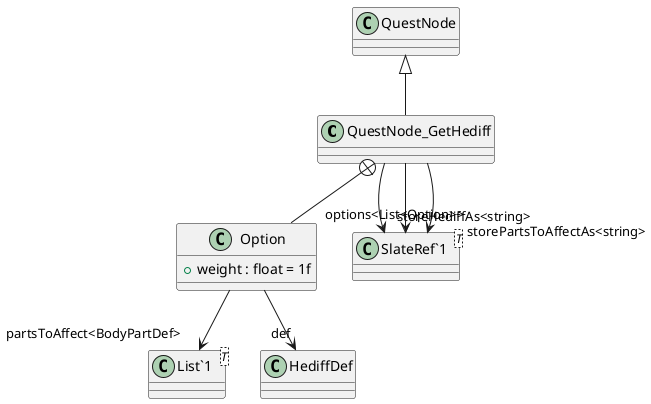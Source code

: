 @startuml
class QuestNode_GetHediff {
}
class Option {
    + weight : float = 1f
}
class "SlateRef`1"<T> {
}
class "List`1"<T> {
}
QuestNode <|-- QuestNode_GetHediff
QuestNode_GetHediff --> "storeHediffAs<string>" "SlateRef`1"
QuestNode_GetHediff --> "storePartsToAffectAs<string>" "SlateRef`1"
QuestNode_GetHediff --> "options<List<Option>>" "SlateRef`1"
QuestNode_GetHediff +-- Option
Option --> "def" HediffDef
Option --> "partsToAffect<BodyPartDef>" "List`1"
@enduml
